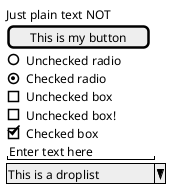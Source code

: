 @startuml
'https://plantuml.com/salt

salt
{
  Just plain text NOT
  [This is my button]
  ()  Unchecked radio
  (X) Checked radio
  []  Unchecked box
  []  Unchecked box!
  [X] Checked box
  "Enter text here   "
  ^This is a droplist^
}
@enduml
